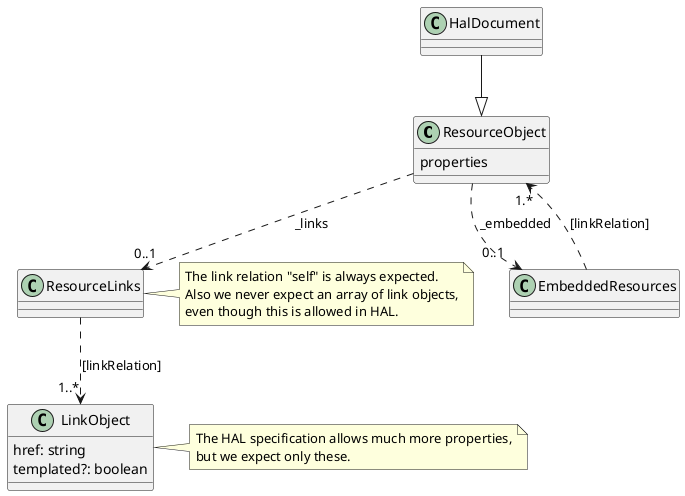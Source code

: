 @startuml
class ResourceObject {
    properties
}

class EmbeddedResources
class ResourceLinks
class LinkObject {
    href: string
    templated?: boolean
}

ResourceObject ..> "0..1" ResourceLinks : _links
ResourceLinks ..> "1..*" LinkObject : [linkRelation]

ResourceObject ..> "0..1" EmbeddedResources : _embedded
EmbeddedResources ..> "1.*" ResourceObject : [linkRelation]

HalDocument --|> ResourceObject

note right of LinkObject
    The HAL specification allows much more properties,
    but we expect only these.
end note
note right of ResourceLinks
    The link relation "self" is always expected.
    Also we never expect an array of link objects,
    even though this is allowed in HAL.
end note

@enduml